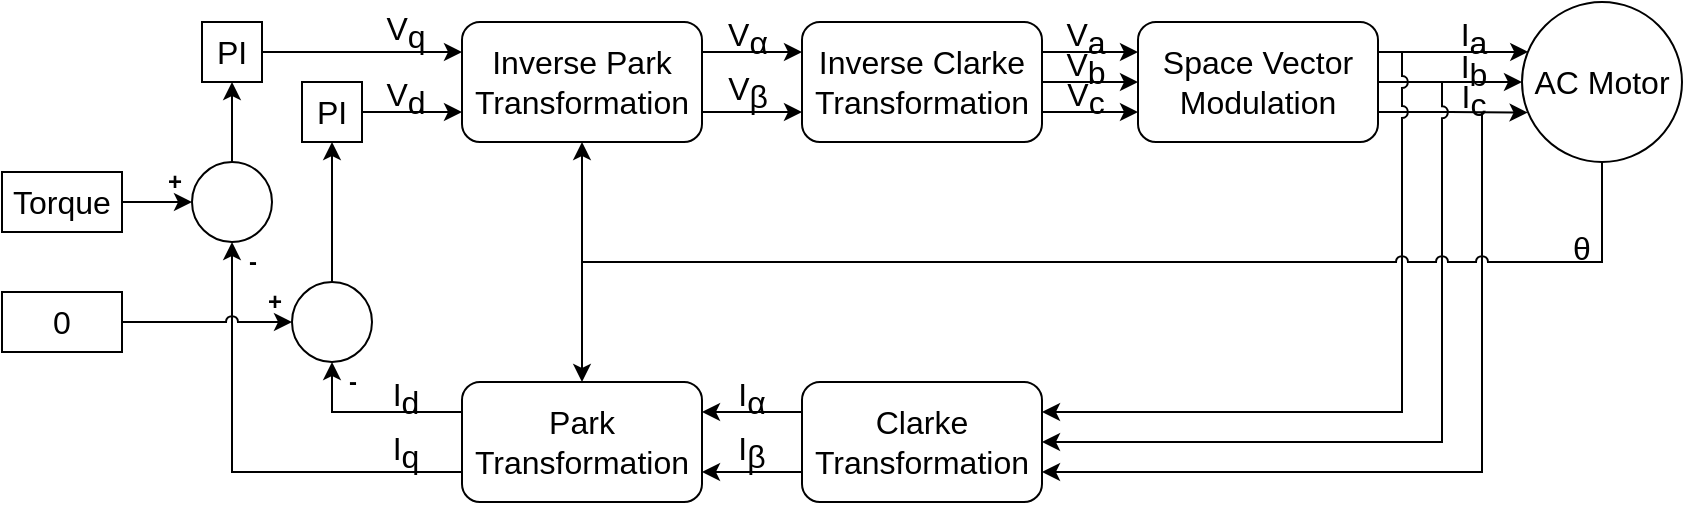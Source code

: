 <mxfile version="14.7.0" type="device"><diagram id="ZMbqfVd7PtJLAnxFGlni" name="Page-1"><mxGraphModel dx="813" dy="436" grid="1" gridSize="10" guides="1" tooltips="1" connect="1" arrows="1" fold="1" page="1" pageScale="1" pageWidth="1100" pageHeight="850" math="0" shadow="0"><root><mxCell id="0"/><mxCell id="1" parent="0"/><mxCell id="AT9D8l2hV2nYp3ETLAwl-77" style="edgeStyle=orthogonalEdgeStyle;rounded=0;orthogonalLoop=1;jettySize=auto;html=1;exitX=1;exitY=0.5;exitDx=0;exitDy=0;entryX=0;entryY=0.5;entryDx=0;entryDy=0;" parent="1" source="AT9D8l2hV2nYp3ETLAwl-6" target="AT9D8l2hV2nYp3ETLAwl-19" edge="1"><mxGeometry relative="1" as="geometry"><mxPoint x="783" y="150" as="sourcePoint"/><mxPoint x="925" y="150" as="targetPoint"/></mxGeometry></mxCell><mxCell id="AT9D8l2hV2nYp3ETLAwl-4" style="edgeStyle=orthogonalEdgeStyle;rounded=0;orthogonalLoop=1;jettySize=auto;html=1;exitX=1;exitY=0.25;exitDx=0;exitDy=0;entryX=0;entryY=0.25;entryDx=0;entryDy=0;" parent="1" source="AT9D8l2hV2nYp3ETLAwl-1" target="AT9D8l2hV2nYp3ETLAwl-2" edge="1"><mxGeometry relative="1" as="geometry"/></mxCell><mxCell id="AT9D8l2hV2nYp3ETLAwl-5" style="edgeStyle=orthogonalEdgeStyle;rounded=0;orthogonalLoop=1;jettySize=auto;html=1;exitX=1;exitY=0.75;exitDx=0;exitDy=0;entryX=0;entryY=0.75;entryDx=0;entryDy=0;" parent="1" source="AT9D8l2hV2nYp3ETLAwl-1" target="AT9D8l2hV2nYp3ETLAwl-2" edge="1"><mxGeometry relative="1" as="geometry"/></mxCell><mxCell id="AT9D8l2hV2nYp3ETLAwl-1" value="Inverse Park Transformation" style="rounded=1;whiteSpace=wrap;html=1;fontSize=16;" parent="1" vertex="1"><mxGeometry x="325" y="120" width="120" height="60" as="geometry"/></mxCell><mxCell id="AT9D8l2hV2nYp3ETLAwl-8" style="edgeStyle=orthogonalEdgeStyle;rounded=0;orthogonalLoop=1;jettySize=auto;html=1;exitX=1;exitY=0.25;exitDx=0;exitDy=0;entryX=0;entryY=0.25;entryDx=0;entryDy=0;" parent="1" source="AT9D8l2hV2nYp3ETLAwl-2" target="AT9D8l2hV2nYp3ETLAwl-6" edge="1"><mxGeometry relative="1" as="geometry"/></mxCell><mxCell id="AT9D8l2hV2nYp3ETLAwl-9" style="edgeStyle=orthogonalEdgeStyle;rounded=0;orthogonalLoop=1;jettySize=auto;html=1;exitX=1;exitY=0.5;exitDx=0;exitDy=0;entryX=0;entryY=0.5;entryDx=0;entryDy=0;" parent="1" source="AT9D8l2hV2nYp3ETLAwl-2" target="AT9D8l2hV2nYp3ETLAwl-6" edge="1"><mxGeometry relative="1" as="geometry"/></mxCell><mxCell id="AT9D8l2hV2nYp3ETLAwl-10" style="edgeStyle=orthogonalEdgeStyle;rounded=0;orthogonalLoop=1;jettySize=auto;html=1;exitX=1;exitY=0.75;exitDx=0;exitDy=0;entryX=0;entryY=0.75;entryDx=0;entryDy=0;" parent="1" source="AT9D8l2hV2nYp3ETLAwl-2" target="AT9D8l2hV2nYp3ETLAwl-6" edge="1"><mxGeometry relative="1" as="geometry"/></mxCell><mxCell id="AT9D8l2hV2nYp3ETLAwl-2" value="Inverse Clarke Transformation" style="whiteSpace=wrap;html=1;rounded=1;fontSize=16;" parent="1" vertex="1"><mxGeometry x="495" y="120" width="120" height="60" as="geometry"/></mxCell><mxCell id="AT9D8l2hV2nYp3ETLAwl-13" style="edgeStyle=orthogonalEdgeStyle;rounded=0;orthogonalLoop=1;jettySize=auto;html=1;exitX=1;exitY=0.25;exitDx=0;exitDy=0;entryX=0.039;entryY=0.312;entryDx=0;entryDy=0;entryPerimeter=0;" parent="1" source="AT9D8l2hV2nYp3ETLAwl-6" target="AT9D8l2hV2nYp3ETLAwl-19" edge="1"><mxGeometry relative="1" as="geometry"><mxPoint x="925" y="135" as="targetPoint"/></mxGeometry></mxCell><mxCell id="AT9D8l2hV2nYp3ETLAwl-14" style="edgeStyle=orthogonalEdgeStyle;rounded=0;orthogonalLoop=1;jettySize=auto;html=1;exitX=1;exitY=0.5;exitDx=0;exitDy=0;entryX=0;entryY=0.5;entryDx=0;entryDy=0;" parent="1" source="AT9D8l2hV2nYp3ETLAwl-19" edge="1"><mxGeometry relative="1" as="geometry"><mxPoint x="925" y="150" as="targetPoint"/></mxGeometry></mxCell><mxCell id="AT9D8l2hV2nYp3ETLAwl-15" style="edgeStyle=orthogonalEdgeStyle;rounded=0;orthogonalLoop=1;jettySize=auto;html=1;exitX=1;exitY=0.75;exitDx=0;exitDy=0;entryX=0.035;entryY=0.691;entryDx=0;entryDy=0;entryPerimeter=0;" parent="1" source="AT9D8l2hV2nYp3ETLAwl-6" target="AT9D8l2hV2nYp3ETLAwl-19" edge="1"><mxGeometry relative="1" as="geometry"><mxPoint x="925" y="165" as="targetPoint"/></mxGeometry></mxCell><mxCell id="AT9D8l2hV2nYp3ETLAwl-27" style="edgeStyle=orthogonalEdgeStyle;rounded=0;orthogonalLoop=1;jettySize=auto;html=1;entryX=1;entryY=0.25;entryDx=0;entryDy=0;startArrow=none;startFill=0;jumpStyle=arc;" parent="1" target="AT9D8l2hV2nYp3ETLAwl-20" edge="1"><mxGeometry relative="1" as="geometry"><mxPoint x="795" y="135" as="sourcePoint"/><Array as="points"><mxPoint x="795" y="135"/><mxPoint x="795" y="315"/></Array></mxGeometry></mxCell><mxCell id="AT9D8l2hV2nYp3ETLAwl-28" style="edgeStyle=orthogonalEdgeStyle;rounded=0;orthogonalLoop=1;jettySize=auto;html=1;entryX=1;entryY=0.5;entryDx=0;entryDy=0;startArrow=none;startFill=0;jumpStyle=arc;" parent="1" target="AT9D8l2hV2nYp3ETLAwl-20" edge="1"><mxGeometry relative="1" as="geometry"><mxPoint x="815" y="150" as="sourcePoint"/><Array as="points"><mxPoint x="815" y="150"/><mxPoint x="815" y="330"/></Array></mxGeometry></mxCell><mxCell id="AT9D8l2hV2nYp3ETLAwl-29" style="edgeStyle=orthogonalEdgeStyle;rounded=0;orthogonalLoop=1;jettySize=auto;html=1;entryX=1;entryY=0.75;entryDx=0;entryDy=0;startArrow=none;startFill=0;jumpStyle=none;" parent="1" target="AT9D8l2hV2nYp3ETLAwl-20" edge="1"><mxGeometry relative="1" as="geometry"><mxPoint x="835" y="165" as="sourcePoint"/><Array as="points"><mxPoint x="835" y="165"/><mxPoint x="835" y="345"/></Array></mxGeometry></mxCell><mxCell id="AT9D8l2hV2nYp3ETLAwl-6" value="Space Vector Modulation" style="whiteSpace=wrap;html=1;rounded=1;fontSize=16;" parent="1" vertex="1"><mxGeometry x="663" y="120" width="120" height="60" as="geometry"/></mxCell><mxCell id="AT9D8l2hV2nYp3ETLAwl-30" style="edgeStyle=orthogonalEdgeStyle;rounded=0;jumpStyle=arc;orthogonalLoop=1;jettySize=auto;html=1;exitX=0.5;exitY=1;exitDx=0;exitDy=0;entryX=0.5;entryY=1;entryDx=0;entryDy=0;startArrow=none;startFill=0;" parent="1" source="AT9D8l2hV2nYp3ETLAwl-19" target="AT9D8l2hV2nYp3ETLAwl-1" edge="1"><mxGeometry relative="1" as="geometry"><Array as="points"><mxPoint x="895" y="240"/><mxPoint x="385" y="240"/></Array></mxGeometry></mxCell><mxCell id="AT9D8l2hV2nYp3ETLAwl-31" style="edgeStyle=orthogonalEdgeStyle;rounded=0;jumpStyle=arc;orthogonalLoop=1;jettySize=auto;html=1;entryX=0.5;entryY=0;entryDx=0;entryDy=0;startArrow=none;startFill=0;" parent="1" target="AT9D8l2hV2nYp3ETLAwl-22" edge="1"><mxGeometry relative="1" as="geometry"><mxPoint x="385" y="240" as="sourcePoint"/><Array as="points"><mxPoint x="385" y="240"/></Array></mxGeometry></mxCell><mxCell id="AT9D8l2hV2nYp3ETLAwl-24" style="edgeStyle=orthogonalEdgeStyle;rounded=0;orthogonalLoop=1;jettySize=auto;html=1;exitX=0;exitY=0.25;exitDx=0;exitDy=0;entryX=1;entryY=0.25;entryDx=0;entryDy=0;startArrow=none;startFill=0;" parent="1" source="AT9D8l2hV2nYp3ETLAwl-20" target="AT9D8l2hV2nYp3ETLAwl-22" edge="1"><mxGeometry relative="1" as="geometry"/></mxCell><mxCell id="AT9D8l2hV2nYp3ETLAwl-25" style="edgeStyle=orthogonalEdgeStyle;rounded=0;orthogonalLoop=1;jettySize=auto;html=1;exitX=0;exitY=0.75;exitDx=0;exitDy=0;entryX=1;entryY=0.75;entryDx=0;entryDy=0;startArrow=none;startFill=0;" parent="1" source="AT9D8l2hV2nYp3ETLAwl-20" target="AT9D8l2hV2nYp3ETLAwl-22" edge="1"><mxGeometry relative="1" as="geometry"/></mxCell><mxCell id="AT9D8l2hV2nYp3ETLAwl-20" value="Clarke Transformation" style="rounded=1;whiteSpace=wrap;html=1;fontSize=16;" parent="1" vertex="1"><mxGeometry x="495" y="300" width="120" height="60" as="geometry"/></mxCell><mxCell id="AT9D8l2hV2nYp3ETLAwl-21" value="V&lt;sub style=&quot;font-size: 16px&quot;&gt;α&lt;/sub&gt;" style="text;html=1;strokeColor=none;fillColor=none;align=center;verticalAlign=middle;whiteSpace=wrap;rounded=0;fontSize=16;" parent="1" vertex="1"><mxGeometry x="448" y="123" width="40" height="10" as="geometry"/></mxCell><mxCell id="AT9D8l2hV2nYp3ETLAwl-39" style="edgeStyle=orthogonalEdgeStyle;rounded=0;jumpStyle=arc;orthogonalLoop=1;jettySize=auto;html=1;exitX=0;exitY=0.25;exitDx=0;exitDy=0;entryX=0.5;entryY=1;entryDx=0;entryDy=0;startArrow=none;startFill=0;" parent="1" source="AT9D8l2hV2nYp3ETLAwl-22" target="AT9D8l2hV2nYp3ETLAwl-32" edge="1"><mxGeometry relative="1" as="geometry"/></mxCell><mxCell id="AT9D8l2hV2nYp3ETLAwl-40" style="edgeStyle=orthogonalEdgeStyle;rounded=0;jumpStyle=arc;orthogonalLoop=1;jettySize=auto;html=1;exitX=0;exitY=0.75;exitDx=0;exitDy=0;entryX=0.5;entryY=1;entryDx=0;entryDy=0;startArrow=none;startFill=0;" parent="1" source="AT9D8l2hV2nYp3ETLAwl-22" target="AT9D8l2hV2nYp3ETLAwl-38" edge="1"><mxGeometry relative="1" as="geometry"/></mxCell><mxCell id="AT9D8l2hV2nYp3ETLAwl-22" value="Park Transformation" style="whiteSpace=wrap;html=1;rounded=1;fontSize=16;" parent="1" vertex="1"><mxGeometry x="325" y="300" width="120" height="60" as="geometry"/></mxCell><mxCell id="AT9D8l2hV2nYp3ETLAwl-53" style="edgeStyle=orthogonalEdgeStyle;rounded=0;jumpStyle=arc;orthogonalLoop=1;jettySize=auto;html=1;exitX=0.5;exitY=0;exitDx=0;exitDy=0;entryX=1;entryY=0.5;entryDx=0;entryDy=0;startArrow=none;startFill=0;" parent="1" source="AT9D8l2hV2nYp3ETLAwl-32" target="AT9D8l2hV2nYp3ETLAwl-34" edge="1"><mxGeometry relative="1" as="geometry"/></mxCell><mxCell id="AT9D8l2hV2nYp3ETLAwl-32" value="" style="ellipse;whiteSpace=wrap;html=1;aspect=fixed;" parent="1" vertex="1"><mxGeometry x="240" y="250" width="40" height="40" as="geometry"/></mxCell><mxCell id="AT9D8l2hV2nYp3ETLAwl-54" style="edgeStyle=orthogonalEdgeStyle;rounded=0;jumpStyle=arc;orthogonalLoop=1;jettySize=auto;html=1;exitX=0.5;exitY=0;exitDx=0;exitDy=0;entryX=0;entryY=0.75;entryDx=0;entryDy=0;startArrow=none;startFill=0;" parent="1" source="AT9D8l2hV2nYp3ETLAwl-34" target="AT9D8l2hV2nYp3ETLAwl-1" edge="1"><mxGeometry relative="1" as="geometry"/></mxCell><mxCell id="AT9D8l2hV2nYp3ETLAwl-34" value="PI" style="whiteSpace=wrap;html=1;aspect=fixed;direction=south;fontSize=16;" parent="1" vertex="1"><mxGeometry x="245" y="150" width="30" height="30" as="geometry"/></mxCell><mxCell id="AT9D8l2hV2nYp3ETLAwl-52" style="edgeStyle=orthogonalEdgeStyle;rounded=0;jumpStyle=arc;orthogonalLoop=1;jettySize=auto;html=1;exitX=0.5;exitY=0;exitDx=0;exitDy=0;entryX=0;entryY=0.25;entryDx=0;entryDy=0;startArrow=none;startFill=0;" parent="1" source="AT9D8l2hV2nYp3ETLAwl-36" target="AT9D8l2hV2nYp3ETLAwl-1" edge="1"><mxGeometry relative="1" as="geometry"/></mxCell><mxCell id="AT9D8l2hV2nYp3ETLAwl-36" value="PI" style="whiteSpace=wrap;html=1;aspect=fixed;direction=south;fontSize=16;" parent="1" vertex="1"><mxGeometry x="195" y="120" width="30" height="30" as="geometry"/></mxCell><mxCell id="AT9D8l2hV2nYp3ETLAwl-51" style="edgeStyle=orthogonalEdgeStyle;rounded=0;jumpStyle=arc;orthogonalLoop=1;jettySize=auto;html=1;exitX=0.5;exitY=0;exitDx=0;exitDy=0;entryX=1;entryY=0.5;entryDx=0;entryDy=0;startArrow=none;startFill=0;" parent="1" source="AT9D8l2hV2nYp3ETLAwl-38" target="AT9D8l2hV2nYp3ETLAwl-36" edge="1"><mxGeometry relative="1" as="geometry"/></mxCell><mxCell id="AT9D8l2hV2nYp3ETLAwl-38" value="" style="ellipse;whiteSpace=wrap;html=1;aspect=fixed;" parent="1" vertex="1"><mxGeometry x="190" y="190" width="40" height="40" as="geometry"/></mxCell><mxCell id="AT9D8l2hV2nYp3ETLAwl-45" style="edgeStyle=orthogonalEdgeStyle;rounded=0;jumpStyle=arc;orthogonalLoop=1;jettySize=auto;html=1;exitX=1;exitY=0.5;exitDx=0;exitDy=0;entryX=0;entryY=0.5;entryDx=0;entryDy=0;startArrow=none;startFill=0;" parent="1" source="AT9D8l2hV2nYp3ETLAwl-42" target="AT9D8l2hV2nYp3ETLAwl-38" edge="1"><mxGeometry relative="1" as="geometry"/></mxCell><mxCell id="AT9D8l2hV2nYp3ETLAwl-42" value="Torque" style="rounded=0;whiteSpace=wrap;html=1;fontSize=16;" parent="1" vertex="1"><mxGeometry x="95" y="195" width="60" height="30" as="geometry"/></mxCell><mxCell id="AT9D8l2hV2nYp3ETLAwl-44" style="edgeStyle=orthogonalEdgeStyle;rounded=0;jumpStyle=arc;orthogonalLoop=1;jettySize=auto;html=1;exitX=1;exitY=0.5;exitDx=0;exitDy=0;entryX=0;entryY=0.5;entryDx=0;entryDy=0;startArrow=none;startFill=0;" parent="1" source="AT9D8l2hV2nYp3ETLAwl-43" target="AT9D8l2hV2nYp3ETLAwl-32" edge="1"><mxGeometry relative="1" as="geometry"/></mxCell><mxCell id="AT9D8l2hV2nYp3ETLAwl-43" value="0" style="rounded=0;whiteSpace=wrap;html=1;fontSize=16;" parent="1" vertex="1"><mxGeometry x="95" y="255" width="60" height="30" as="geometry"/></mxCell><mxCell id="AT9D8l2hV2nYp3ETLAwl-46" value="+" style="text;html=1;align=center;verticalAlign=middle;resizable=0;points=[];autosize=1;fontStyle=1" parent="1" vertex="1"><mxGeometry x="172" y="191" width="17" height="18" as="geometry"/></mxCell><mxCell id="AT9D8l2hV2nYp3ETLAwl-47" value="+" style="text;html=1;align=center;verticalAlign=middle;resizable=0;points=[];autosize=1;fontStyle=1" parent="1" vertex="1"><mxGeometry x="222" y="251" width="17" height="18" as="geometry"/></mxCell><mxCell id="AT9D8l2hV2nYp3ETLAwl-49" value="-" style="text;html=1;align=center;verticalAlign=middle;resizable=0;points=[];autosize=1;fontStyle=1" parent="1" vertex="1"><mxGeometry x="263" y="291" width="14" height="18" as="geometry"/></mxCell><mxCell id="AT9D8l2hV2nYp3ETLAwl-50" value="-" style="text;html=1;align=center;verticalAlign=middle;resizable=0;points=[];autosize=1;fontStyle=1" parent="1" vertex="1"><mxGeometry x="213" y="231" width="14" height="18" as="geometry"/></mxCell><mxCell id="AT9D8l2hV2nYp3ETLAwl-55" value="V&lt;sub style=&quot;font-size: 16px&quot;&gt;β&lt;/sub&gt;" style="text;html=1;strokeColor=none;fillColor=none;align=center;verticalAlign=middle;whiteSpace=wrap;rounded=0;fontSize=16;" parent="1" vertex="1"><mxGeometry x="448" y="150" width="40" height="10" as="geometry"/></mxCell><mxCell id="AT9D8l2hV2nYp3ETLAwl-57" value="V&lt;sub style=&quot;font-size: 16px&quot;&gt;a&lt;/sub&gt;" style="text;html=1;strokeColor=none;fillColor=none;align=center;verticalAlign=middle;whiteSpace=wrap;rounded=0;fontSize=16;" parent="1" vertex="1"><mxGeometry x="617" y="123" width="40" height="10" as="geometry"/></mxCell><mxCell id="AT9D8l2hV2nYp3ETLAwl-58" value="V&lt;sub style=&quot;font-size: 16px&quot;&gt;b&lt;/sub&gt;" style="text;html=1;strokeColor=none;fillColor=none;align=center;verticalAlign=middle;whiteSpace=wrap;rounded=0;fontSize=16;" parent="1" vertex="1"><mxGeometry x="617" y="138" width="40" height="10" as="geometry"/></mxCell><mxCell id="AT9D8l2hV2nYp3ETLAwl-59" value="V&lt;sub style=&quot;font-size: 16px&quot;&gt;c&lt;/sub&gt;" style="text;html=1;strokeColor=none;fillColor=none;align=center;verticalAlign=middle;whiteSpace=wrap;rounded=0;fontSize=16;" parent="1" vertex="1"><mxGeometry x="617" y="153" width="40" height="10" as="geometry"/></mxCell><mxCell id="AT9D8l2hV2nYp3ETLAwl-60" value="V&lt;sub style=&quot;font-size: 16px&quot;&gt;d&lt;/sub&gt;" style="text;html=1;strokeColor=none;fillColor=none;align=center;verticalAlign=middle;whiteSpace=wrap;rounded=0;fontSize=16;" parent="1" vertex="1"><mxGeometry x="277" y="153" width="40" height="10" as="geometry"/></mxCell><mxCell id="AT9D8l2hV2nYp3ETLAwl-61" value="V&lt;sub style=&quot;font-size: 16px&quot;&gt;q&lt;/sub&gt;" style="text;html=1;strokeColor=none;fillColor=none;align=center;verticalAlign=middle;whiteSpace=wrap;rounded=0;fontSize=16;" parent="1" vertex="1"><mxGeometry x="277" y="120" width="40" height="10" as="geometry"/></mxCell><mxCell id="AT9D8l2hV2nYp3ETLAwl-62" value="θ" style="text;html=1;strokeColor=none;fillColor=none;align=center;verticalAlign=middle;whiteSpace=wrap;rounded=0;fontSize=16;" parent="1" vertex="1"><mxGeometry x="865" y="228" width="40" height="10" as="geometry"/></mxCell><mxCell id="AT9D8l2hV2nYp3ETLAwl-63" value="I&lt;sub style=&quot;font-size: 16px&quot;&gt;a&lt;/sub&gt;" style="text;html=1;strokeColor=none;fillColor=none;align=center;verticalAlign=middle;whiteSpace=wrap;rounded=0;fontSize=16;" parent="1" vertex="1"><mxGeometry x="811" y="123" width="40" height="10" as="geometry"/></mxCell><mxCell id="AT9D8l2hV2nYp3ETLAwl-64" value="I&lt;sub style=&quot;font-size: 16px&quot;&gt;b&lt;/sub&gt;" style="text;html=1;strokeColor=none;fillColor=none;align=center;verticalAlign=middle;whiteSpace=wrap;rounded=0;fontSize=16;" parent="1" vertex="1"><mxGeometry x="811" y="139" width="40" height="10" as="geometry"/></mxCell><mxCell id="AT9D8l2hV2nYp3ETLAwl-65" value="I&lt;sub style=&quot;font-size: 16px&quot;&gt;c&lt;/sub&gt;" style="text;html=1;strokeColor=none;fillColor=none;align=center;verticalAlign=middle;whiteSpace=wrap;rounded=0;fontSize=16;" parent="1" vertex="1"><mxGeometry x="811" y="154" width="40" height="10" as="geometry"/></mxCell><mxCell id="AT9D8l2hV2nYp3ETLAwl-66" value="I&lt;sub style=&quot;font-size: 16px&quot;&gt;α&lt;/sub&gt;" style="text;html=1;strokeColor=none;fillColor=none;align=center;verticalAlign=middle;whiteSpace=wrap;rounded=0;fontSize=16;" parent="1" vertex="1"><mxGeometry x="450" y="303" width="40" height="10" as="geometry"/></mxCell><mxCell id="AT9D8l2hV2nYp3ETLAwl-67" value="I&lt;sub style=&quot;font-size: 16px&quot;&gt;β&lt;/sub&gt;" style="text;html=1;strokeColor=none;fillColor=none;align=center;verticalAlign=middle;whiteSpace=wrap;rounded=0;fontSize=16;" parent="1" vertex="1"><mxGeometry x="450" y="330" width="40" height="10" as="geometry"/></mxCell><mxCell id="AT9D8l2hV2nYp3ETLAwl-69" value="I&lt;sub style=&quot;font-size: 16px&quot;&gt;d&lt;/sub&gt;" style="text;html=1;strokeColor=none;fillColor=none;align=center;verticalAlign=middle;whiteSpace=wrap;rounded=0;fontSize=16;" parent="1" vertex="1"><mxGeometry x="277" y="303" width="40" height="10" as="geometry"/></mxCell><mxCell id="AT9D8l2hV2nYp3ETLAwl-70" value="I&lt;sub style=&quot;font-size: 16px&quot;&gt;q&lt;/sub&gt;" style="text;html=1;strokeColor=none;fillColor=none;align=center;verticalAlign=middle;whiteSpace=wrap;rounded=0;fontSize=16;" parent="1" vertex="1"><mxGeometry x="277" y="330" width="40" height="10" as="geometry"/></mxCell><mxCell id="AT9D8l2hV2nYp3ETLAwl-19" value="AC Motor" style="ellipse;whiteSpace=wrap;html=1;aspect=fixed;fontSize=16;" parent="1" vertex="1"><mxGeometry x="855" y="110" width="80" height="80" as="geometry"/></mxCell></root></mxGraphModel></diagram></mxfile>
